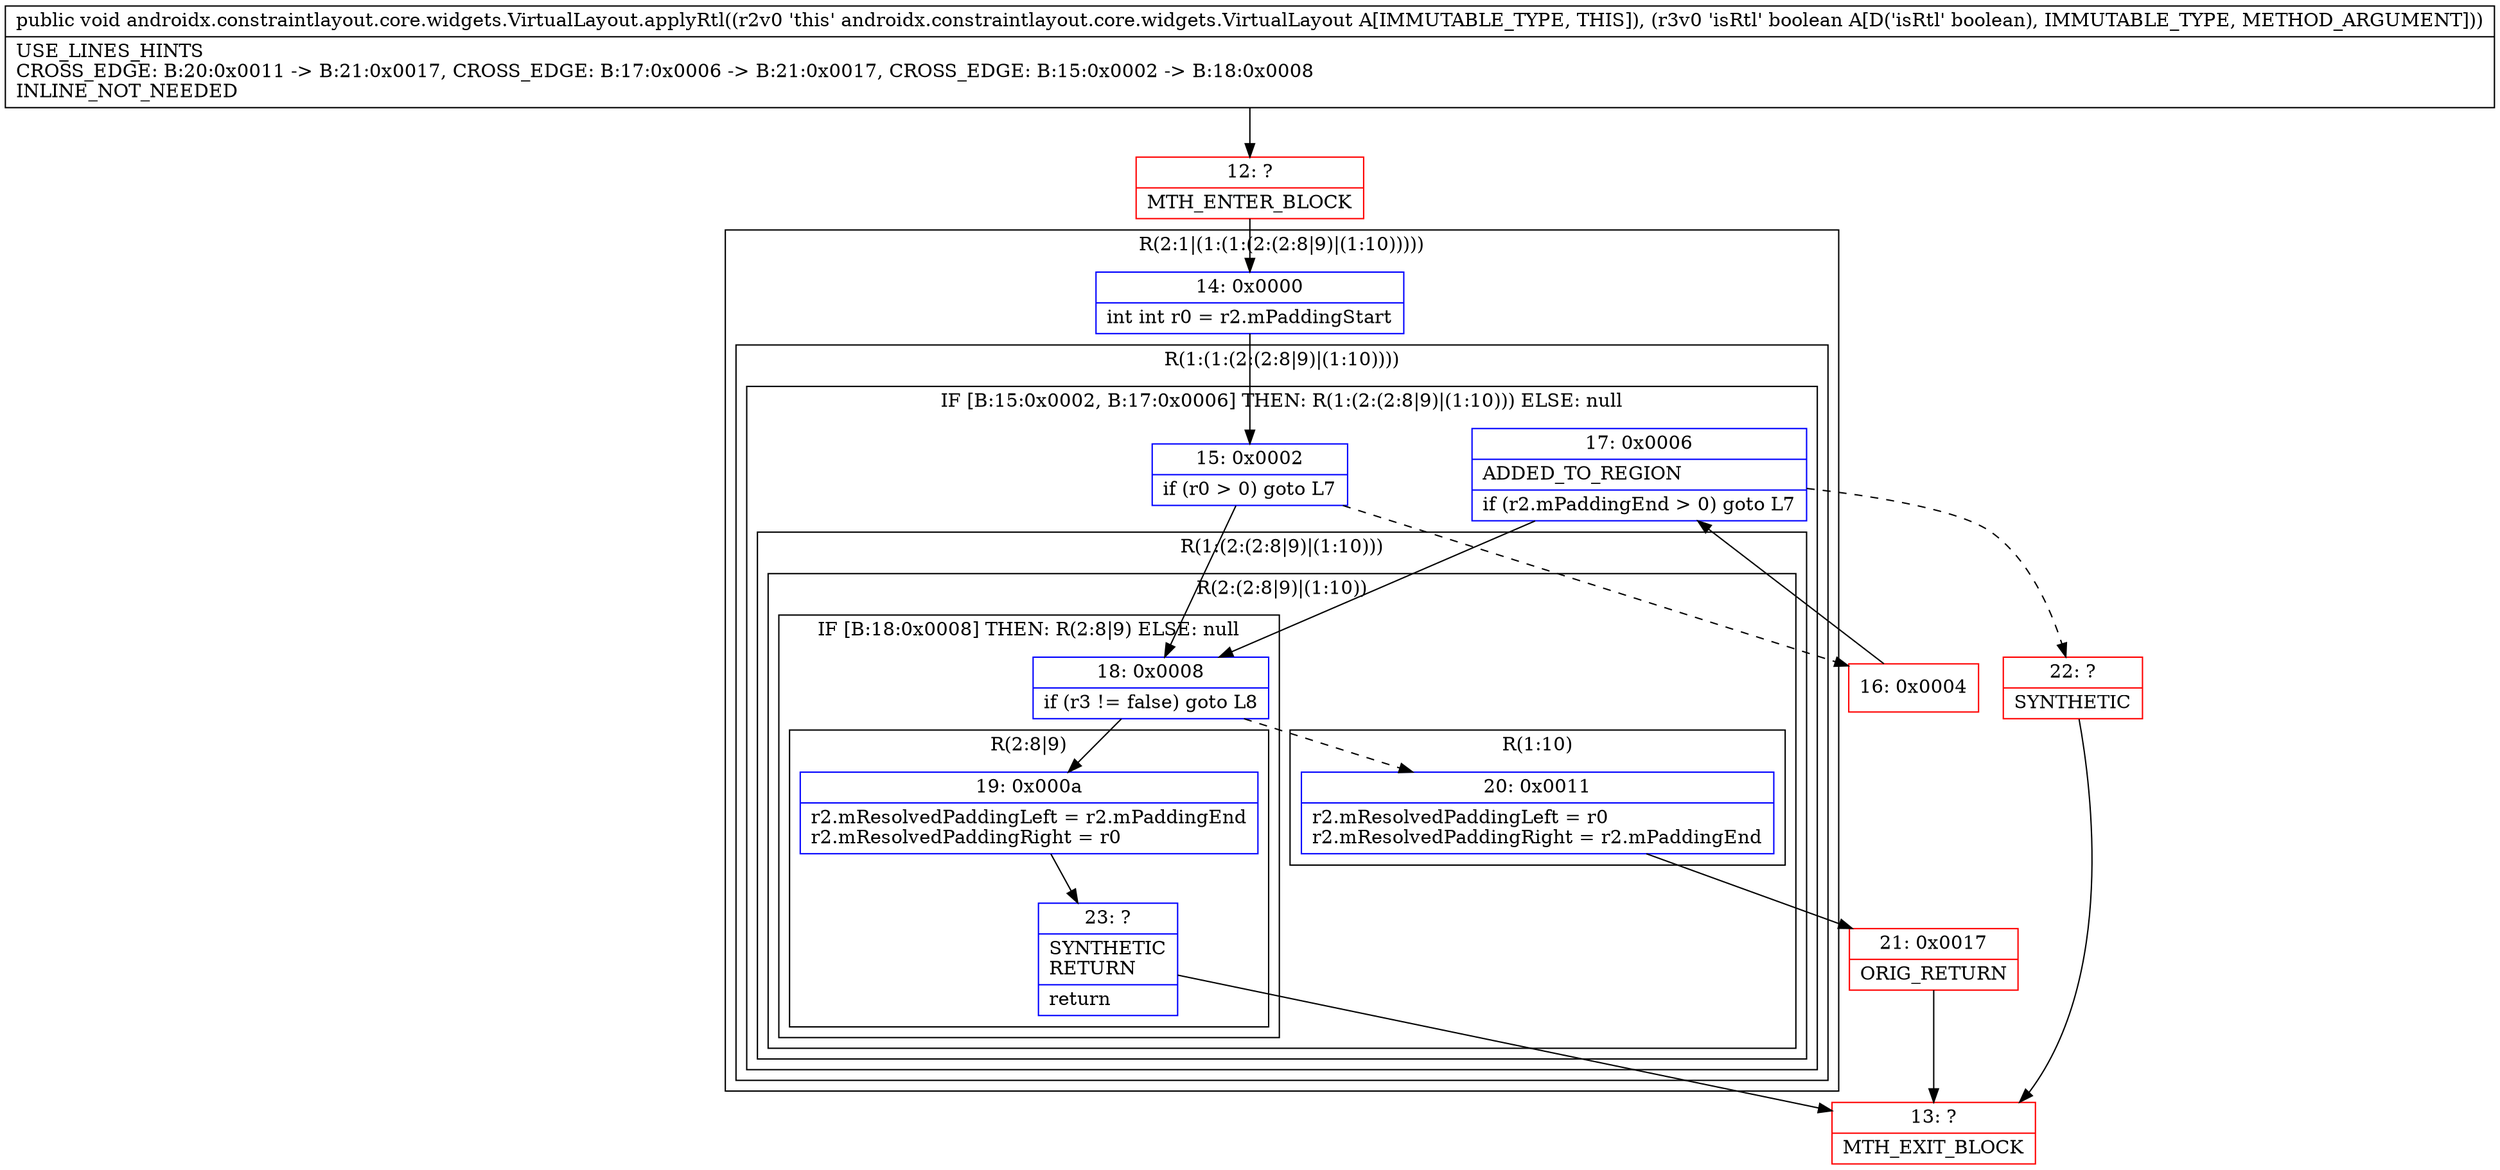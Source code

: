 digraph "CFG forandroidx.constraintlayout.core.widgets.VirtualLayout.applyRtl(Z)V" {
subgraph cluster_Region_437975807 {
label = "R(2:1|(1:(1:(2:(2:8|9)|(1:10)))))";
node [shape=record,color=blue];
Node_14 [shape=record,label="{14\:\ 0x0000|int int r0 = r2.mPaddingStart\l}"];
subgraph cluster_Region_838880411 {
label = "R(1:(1:(2:(2:8|9)|(1:10))))";
node [shape=record,color=blue];
subgraph cluster_IfRegion_1953221988 {
label = "IF [B:15:0x0002, B:17:0x0006] THEN: R(1:(2:(2:8|9)|(1:10))) ELSE: null";
node [shape=record,color=blue];
Node_15 [shape=record,label="{15\:\ 0x0002|if (r0 \> 0) goto L7\l}"];
Node_17 [shape=record,label="{17\:\ 0x0006|ADDED_TO_REGION\l|if (r2.mPaddingEnd \> 0) goto L7\l}"];
subgraph cluster_Region_958429944 {
label = "R(1:(2:(2:8|9)|(1:10)))";
node [shape=record,color=blue];
subgraph cluster_Region_1427468926 {
label = "R(2:(2:8|9)|(1:10))";
node [shape=record,color=blue];
subgraph cluster_IfRegion_868956120 {
label = "IF [B:18:0x0008] THEN: R(2:8|9) ELSE: null";
node [shape=record,color=blue];
Node_18 [shape=record,label="{18\:\ 0x0008|if (r3 != false) goto L8\l}"];
subgraph cluster_Region_80245882 {
label = "R(2:8|9)";
node [shape=record,color=blue];
Node_19 [shape=record,label="{19\:\ 0x000a|r2.mResolvedPaddingLeft = r2.mPaddingEnd\lr2.mResolvedPaddingRight = r0\l}"];
Node_23 [shape=record,label="{23\:\ ?|SYNTHETIC\lRETURN\l|return\l}"];
}
}
subgraph cluster_Region_365421894 {
label = "R(1:10)";
node [shape=record,color=blue];
Node_20 [shape=record,label="{20\:\ 0x0011|r2.mResolvedPaddingLeft = r0\lr2.mResolvedPaddingRight = r2.mPaddingEnd\l}"];
}
}
}
}
}
}
Node_12 [shape=record,color=red,label="{12\:\ ?|MTH_ENTER_BLOCK\l}"];
Node_16 [shape=record,color=red,label="{16\:\ 0x0004}"];
Node_22 [shape=record,color=red,label="{22\:\ ?|SYNTHETIC\l}"];
Node_13 [shape=record,color=red,label="{13\:\ ?|MTH_EXIT_BLOCK\l}"];
Node_21 [shape=record,color=red,label="{21\:\ 0x0017|ORIG_RETURN\l}"];
MethodNode[shape=record,label="{public void androidx.constraintlayout.core.widgets.VirtualLayout.applyRtl((r2v0 'this' androidx.constraintlayout.core.widgets.VirtualLayout A[IMMUTABLE_TYPE, THIS]), (r3v0 'isRtl' boolean A[D('isRtl' boolean), IMMUTABLE_TYPE, METHOD_ARGUMENT]))  | USE_LINES_HINTS\lCROSS_EDGE: B:20:0x0011 \-\> B:21:0x0017, CROSS_EDGE: B:17:0x0006 \-\> B:21:0x0017, CROSS_EDGE: B:15:0x0002 \-\> B:18:0x0008\lINLINE_NOT_NEEDED\l}"];
MethodNode -> Node_12;Node_14 -> Node_15;
Node_15 -> Node_16[style=dashed];
Node_15 -> Node_18;
Node_17 -> Node_18;
Node_17 -> Node_22[style=dashed];
Node_18 -> Node_19;
Node_18 -> Node_20[style=dashed];
Node_19 -> Node_23;
Node_23 -> Node_13;
Node_20 -> Node_21;
Node_12 -> Node_14;
Node_16 -> Node_17;
Node_22 -> Node_13;
Node_21 -> Node_13;
}


